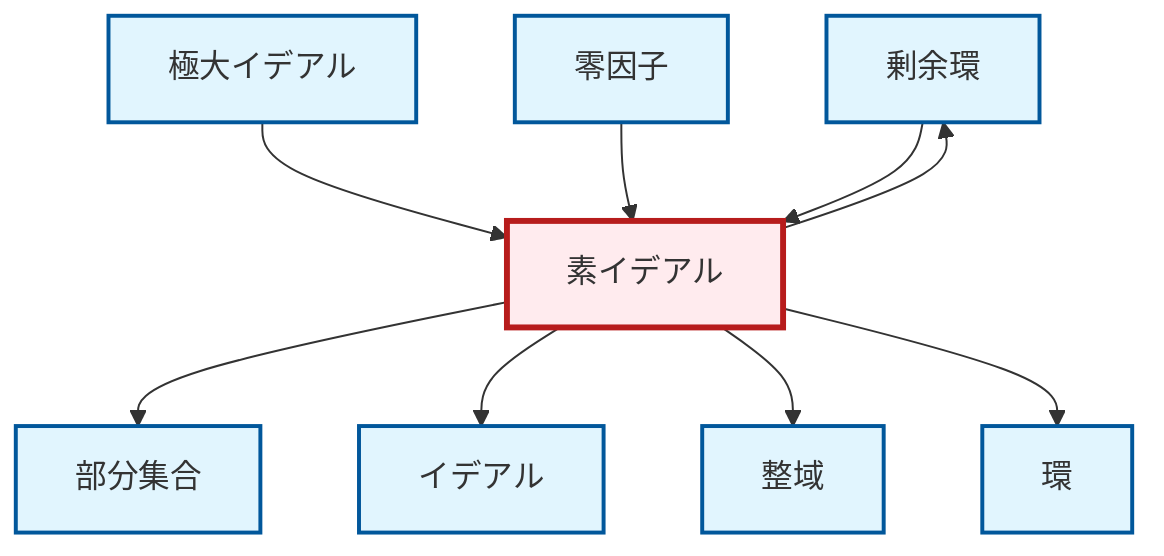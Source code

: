 graph TD
    classDef definition fill:#e1f5fe,stroke:#01579b,stroke-width:2px
    classDef theorem fill:#f3e5f5,stroke:#4a148c,stroke-width:2px
    classDef axiom fill:#fff3e0,stroke:#e65100,stroke-width:2px
    classDef example fill:#e8f5e9,stroke:#1b5e20,stroke-width:2px
    classDef current fill:#ffebee,stroke:#b71c1c,stroke-width:3px
    def-ideal["イデアル"]:::definition
    def-ring["環"]:::definition
    def-quotient-ring["剰余環"]:::definition
    def-integral-domain["整域"]:::definition
    def-maximal-ideal["極大イデアル"]:::definition
    def-zero-divisor["零因子"]:::definition
    def-subset["部分集合"]:::definition
    def-prime-ideal["素イデアル"]:::definition
    def-maximal-ideal --> def-prime-ideal
    def-prime-ideal --> def-subset
    def-zero-divisor --> def-prime-ideal
    def-prime-ideal --> def-ideal
    def-prime-ideal --> def-integral-domain
    def-prime-ideal --> def-ring
    def-quotient-ring --> def-prime-ideal
    def-prime-ideal --> def-quotient-ring
    class def-prime-ideal current
